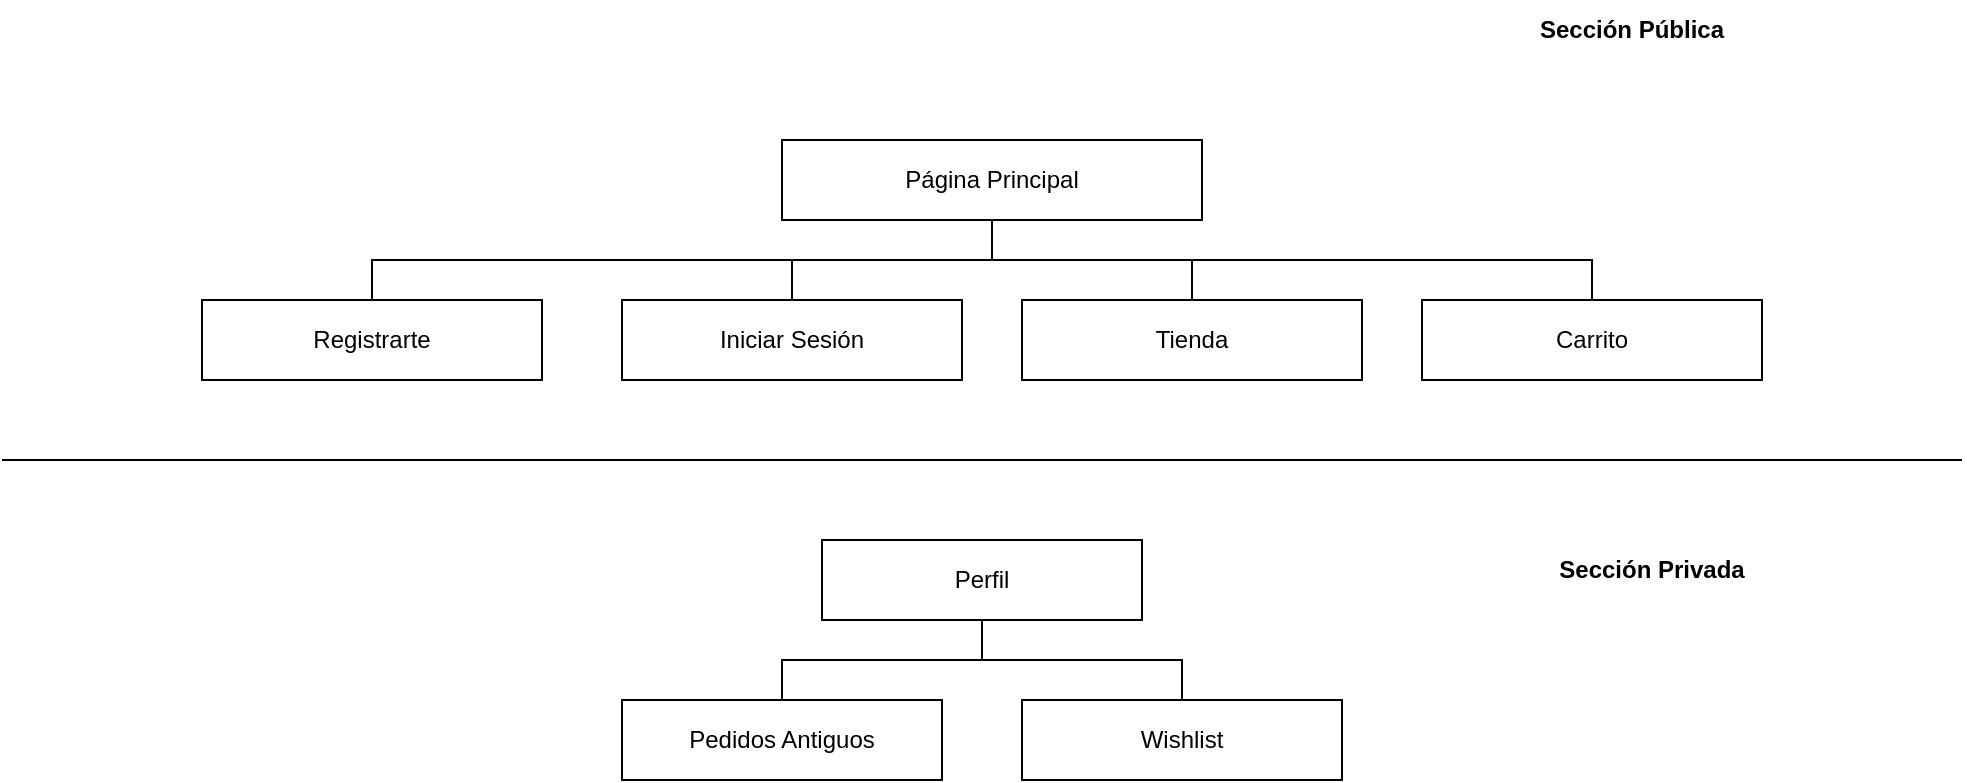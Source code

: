 <mxfile version="22.1.3" type="device">
  <diagram name="Página-1" id="xznswoqqvFpvNOPJDNXw">
    <mxGraphModel dx="1877" dy="1735" grid="1" gridSize="10" guides="1" tooltips="1" connect="1" arrows="1" fold="1" page="1" pageScale="1" pageWidth="827" pageHeight="1169" math="0" shadow="0">
      <root>
        <mxCell id="0" />
        <mxCell id="1" parent="0" />
        <mxCell id="v8mewSuBFv4Z4O5CX5IX-11" value="" style="rounded=0;orthogonalLoop=1;jettySize=auto;html=1;strokeColor=default;edgeStyle=orthogonalEdgeStyle;endArrow=none;endFill=0;" edge="1" parent="1" source="v8mewSuBFv4Z4O5CX5IX-1" target="v8mewSuBFv4Z4O5CX5IX-6">
          <mxGeometry relative="1" as="geometry" />
        </mxCell>
        <mxCell id="v8mewSuBFv4Z4O5CX5IX-12" style="edgeStyle=orthogonalEdgeStyle;rounded=0;orthogonalLoop=1;jettySize=auto;html=1;exitX=0.5;exitY=1;exitDx=0;exitDy=0;endArrow=none;endFill=0;" edge="1" parent="1" source="v8mewSuBFv4Z4O5CX5IX-1" target="v8mewSuBFv4Z4O5CX5IX-7">
          <mxGeometry relative="1" as="geometry" />
        </mxCell>
        <mxCell id="v8mewSuBFv4Z4O5CX5IX-13" style="edgeStyle=orthogonalEdgeStyle;rounded=0;orthogonalLoop=1;jettySize=auto;html=1;exitX=0.5;exitY=1;exitDx=0;exitDy=0;entryX=0.5;entryY=0;entryDx=0;entryDy=0;endArrow=none;endFill=0;" edge="1" parent="1" source="v8mewSuBFv4Z4O5CX5IX-1" target="v8mewSuBFv4Z4O5CX5IX-5">
          <mxGeometry relative="1" as="geometry" />
        </mxCell>
        <mxCell id="v8mewSuBFv4Z4O5CX5IX-14" style="edgeStyle=orthogonalEdgeStyle;rounded=0;orthogonalLoop=1;jettySize=auto;html=1;exitX=0.5;exitY=1;exitDx=0;exitDy=0;entryX=0.5;entryY=0;entryDx=0;entryDy=0;endArrow=none;endFill=0;" edge="1" parent="1" source="v8mewSuBFv4Z4O5CX5IX-1" target="v8mewSuBFv4Z4O5CX5IX-2">
          <mxGeometry relative="1" as="geometry" />
        </mxCell>
        <mxCell id="v8mewSuBFv4Z4O5CX5IX-1" value="Página Principal" style="rounded=0;whiteSpace=wrap;html=1;" vertex="1" parent="1">
          <mxGeometry x="280" y="40" width="210" height="40" as="geometry" />
        </mxCell>
        <mxCell id="v8mewSuBFv4Z4O5CX5IX-2" value="Registrarte" style="rounded=0;whiteSpace=wrap;html=1;" vertex="1" parent="1">
          <mxGeometry x="-10" y="120" width="170" height="40" as="geometry" />
        </mxCell>
        <mxCell id="v8mewSuBFv4Z4O5CX5IX-5" value="Iniciar Sesión" style="rounded=0;whiteSpace=wrap;html=1;" vertex="1" parent="1">
          <mxGeometry x="200" y="120" width="170" height="40" as="geometry" />
        </mxCell>
        <mxCell id="v8mewSuBFv4Z4O5CX5IX-6" value="Tienda" style="rounded=0;whiteSpace=wrap;html=1;" vertex="1" parent="1">
          <mxGeometry x="400" y="120" width="170" height="40" as="geometry" />
        </mxCell>
        <mxCell id="v8mewSuBFv4Z4O5CX5IX-7" value="Carrito" style="rounded=0;whiteSpace=wrap;html=1;" vertex="1" parent="1">
          <mxGeometry x="600" y="120" width="170" height="40" as="geometry" />
        </mxCell>
        <mxCell id="v8mewSuBFv4Z4O5CX5IX-15" value="" style="endArrow=none;html=1;rounded=0;" edge="1" parent="1">
          <mxGeometry width="50" height="50" relative="1" as="geometry">
            <mxPoint x="-110" y="200" as="sourcePoint" />
            <mxPoint x="870" y="200" as="targetPoint" />
          </mxGeometry>
        </mxCell>
        <mxCell id="v8mewSuBFv4Z4O5CX5IX-17" value="&lt;b&gt;Sección Pública&lt;/b&gt;" style="text;html=1;strokeColor=none;fillColor=none;align=center;verticalAlign=middle;whiteSpace=wrap;rounded=0;" vertex="1" parent="1">
          <mxGeometry x="640" y="-30" width="130" height="30" as="geometry" />
        </mxCell>
        <mxCell id="v8mewSuBFv4Z4O5CX5IX-23" style="edgeStyle=orthogonalEdgeStyle;rounded=0;orthogonalLoop=1;jettySize=auto;html=1;exitX=0.5;exitY=1;exitDx=0;exitDy=0;entryX=0.5;entryY=0;entryDx=0;entryDy=0;endArrow=none;endFill=0;" edge="1" parent="1" source="v8mewSuBFv4Z4O5CX5IX-18" target="v8mewSuBFv4Z4O5CX5IX-21">
          <mxGeometry relative="1" as="geometry" />
        </mxCell>
        <mxCell id="v8mewSuBFv4Z4O5CX5IX-24" style="edgeStyle=orthogonalEdgeStyle;rounded=0;orthogonalLoop=1;jettySize=auto;html=1;exitX=0.5;exitY=1;exitDx=0;exitDy=0;entryX=0.5;entryY=0;entryDx=0;entryDy=0;endArrow=none;endFill=0;" edge="1" parent="1" source="v8mewSuBFv4Z4O5CX5IX-18" target="v8mewSuBFv4Z4O5CX5IX-20">
          <mxGeometry relative="1" as="geometry" />
        </mxCell>
        <mxCell id="v8mewSuBFv4Z4O5CX5IX-18" value="Perfil" style="rounded=0;whiteSpace=wrap;html=1;" vertex="1" parent="1">
          <mxGeometry x="300" y="240" width="160" height="40" as="geometry" />
        </mxCell>
        <mxCell id="v8mewSuBFv4Z4O5CX5IX-20" value="Wishlist" style="rounded=0;whiteSpace=wrap;html=1;" vertex="1" parent="1">
          <mxGeometry x="400" y="320" width="160" height="40" as="geometry" />
        </mxCell>
        <mxCell id="v8mewSuBFv4Z4O5CX5IX-21" value="Pedidos Antiguos" style="rounded=0;whiteSpace=wrap;html=1;" vertex="1" parent="1">
          <mxGeometry x="200" y="320" width="160" height="40" as="geometry" />
        </mxCell>
        <mxCell id="v8mewSuBFv4Z4O5CX5IX-25" value="&lt;b&gt;Sección Privada&lt;/b&gt;" style="text;html=1;strokeColor=none;fillColor=none;align=center;verticalAlign=middle;whiteSpace=wrap;rounded=0;" vertex="1" parent="1">
          <mxGeometry x="650" y="240" width="130" height="30" as="geometry" />
        </mxCell>
      </root>
    </mxGraphModel>
  </diagram>
</mxfile>
